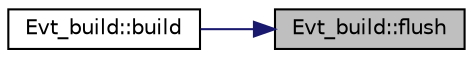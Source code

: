 digraph "Evt_build::flush"
{
 // LATEX_PDF_SIZE
  edge [fontname="Helvetica",fontsize="10",labelfontname="Helvetica",labelfontsize="10"];
  node [fontname="Helvetica",fontsize="10",shape=record];
  rankdir="RL";
  Node1 [label="Evt_build::flush",height=0.2,width=0.4,color="black", fillcolor="grey75", style="filled", fontcolor="black",tooltip=" "];
  Node1 -> Node2 [dir="back",color="midnightblue",fontsize="10",style="solid",fontname="Helvetica"];
  Node2 [label="Evt_build::build",height=0.2,width=0.4,color="black", fillcolor="white", style="filled",URL="$class_evt__build.html#a6f8c1faee57b04a905bc90e484cf4a16",tooltip=" "];
}
